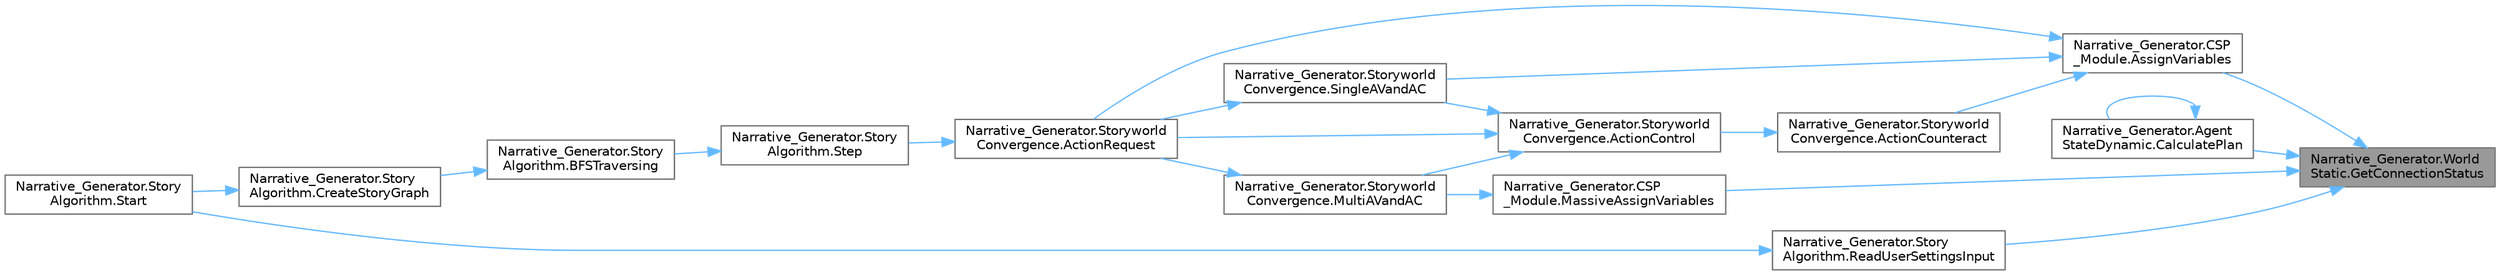 digraph "Narrative_Generator.WorldStatic.GetConnectionStatus"
{
 // LATEX_PDF_SIZE
  bgcolor="transparent";
  edge [fontname=Helvetica,fontsize=10,labelfontname=Helvetica,labelfontsize=10];
  node [fontname=Helvetica,fontsize=10,shape=box,height=0.2,width=0.4];
  rankdir="RL";
  Node1 [label="Narrative_Generator.World\lStatic.GetConnectionStatus",height=0.2,width=0.4,color="gray40", fillcolor="grey60", style="filled", fontcolor="black",tooltip="Returns information about whether the rule about the presence of paths (connections) between location..."];
  Node1 -> Node2 [dir="back",color="steelblue1",style="solid"];
  Node2 [label="Narrative_Generator.CSP\l_Module.AssignVariables",height=0.2,width=0.4,color="grey40", fillcolor="white", style="filled",URL="$class_narrative___generator_1_1_c_s_p___module.html#a004316ef422555e62376b259b9fc8e1d",tooltip="A method that assigns parameters to an action."];
  Node2 -> Node3 [dir="back",color="steelblue1",style="solid"];
  Node3 [label="Narrative_Generator.Storyworld\lConvergence.ActionCounteract",height=0.2,width=0.4,color="grey40", fillcolor="white", style="filled",URL="$class_narrative___generator_1_1_storyworld_convergence.html#add86637023cb151bb7e6ec3483cd500a",tooltip="A method that implements the system's response to an action that should not be applied."];
  Node3 -> Node4 [dir="back",color="steelblue1",style="solid"];
  Node4 [label="Narrative_Generator.Storyworld\lConvergence.ActionControl",height=0.2,width=0.4,color="grey40", fillcolor="white", style="filled",URL="$class_narrative___generator_1_1_storyworld_convergence.html#ab63aeb27180c660c584261acd9e7051d",tooltip="Checking the action for violation of the established constraints and the reachability of the goal sta..."];
  Node4 -> Node5 [dir="back",color="steelblue1",style="solid"];
  Node5 [label="Narrative_Generator.Storyworld\lConvergence.ActionRequest",height=0.2,width=0.4,color="grey40", fillcolor="white", style="filled",URL="$class_narrative___generator_1_1_storyworld_convergence.html#a371ff7aeb10e59e3c51971228ea94378",tooltip="The agent updates his beliefs, calculates a plan, chooses an action, assigns variables to it,..."];
  Node5 -> Node6 [dir="back",color="steelblue1",style="solid"];
  Node6 [label="Narrative_Generator.Story\lAlgorithm.Step",height=0.2,width=0.4,color="grey40", fillcolor="white", style="filled",URL="$class_narrative___generator_1_1_story_algorithm.html#a14fcd8daa5dd92cef5b985a754ffa59e",tooltip="Convergence in turn asks agents for actions, checks them, applies them, counteracts them,..."];
  Node6 -> Node7 [dir="back",color="steelblue1",style="solid"];
  Node7 [label="Narrative_Generator.Story\lAlgorithm.BFSTraversing",height=0.2,width=0.4,color="grey40", fillcolor="white", style="filled",URL="$class_narrative___generator_1_1_story_algorithm.html#a7791dc587915617de53183d85424e7aa",tooltip="A method in which we sequentially create a story graph, node by node, starting at the root,..."];
  Node7 -> Node8 [dir="back",color="steelblue1",style="solid"];
  Node8 [label="Narrative_Generator.Story\lAlgorithm.CreateStoryGraph",height=0.2,width=0.4,color="grey40", fillcolor="white", style="filled",URL="$class_narrative___generator_1_1_story_algorithm.html#a14b46d881caea879deaf6900c24930c1",tooltip="The method that controls the creation of the story graph."];
  Node8 -> Node9 [dir="back",color="steelblue1",style="solid"];
  Node9 [label="Narrative_Generator.Story\lAlgorithm.Start",height=0.2,width=0.4,color="grey40", fillcolor="white", style="filled",URL="$class_narrative___generator_1_1_story_algorithm.html#a84193cf4bd94e0c652a31dbb175214d1",tooltip="Method is an entry point that controls the operation of the algorithm (the sequence of launching othe..."];
  Node4 -> Node10 [dir="back",color="steelblue1",style="solid"];
  Node10 [label="Narrative_Generator.Storyworld\lConvergence.MultiAVandAC",height=0.2,width=0.4,color="grey40", fillcolor="white", style="filled",URL="$class_narrative___generator_1_1_storyworld_convergence.html#a27d193b37c3114cc18d690e4846de59c",tooltip="A method that assigns variables (parameters) and checks the constraints of several actions of the sam..."];
  Node10 -> Node5 [dir="back",color="steelblue1",style="solid"];
  Node4 -> Node11 [dir="back",color="steelblue1",style="solid"];
  Node11 [label="Narrative_Generator.Storyworld\lConvergence.SingleAVandAC",height=0.2,width=0.4,color="grey40", fillcolor="white", style="filled",URL="$class_narrative___generator_1_1_storyworld_convergence.html#a89bee4b7f2aaec44bd5aac2d8f020981",tooltip="A method that assigns variables (parameters) and checks the constraints of one specific action."];
  Node11 -> Node5 [dir="back",color="steelblue1",style="solid"];
  Node2 -> Node5 [dir="back",color="steelblue1",style="solid"];
  Node2 -> Node11 [dir="back",color="steelblue1",style="solid"];
  Node1 -> Node12 [dir="back",color="steelblue1",style="solid"];
  Node12 [label="Narrative_Generator.Agent\lStateDynamic.CalculatePlan",height=0.2,width=0.4,color="grey40", fillcolor="white", style="filled",URL="$class_narrative___generator_1_1_agent_state_dynamic.html#aef438ac549caf27382b2c01cf2a218c6",tooltip="Calculate an action plan for the agent based on PDDL files with descriptions of the domain and proble..."];
  Node12 -> Node12 [dir="back",color="steelblue1",style="solid"];
  Node1 -> Node13 [dir="back",color="steelblue1",style="solid"];
  Node13 [label="Narrative_Generator.CSP\l_Module.MassiveAssignVariables",height=0.2,width=0.4,color="grey40", fillcolor="white", style="filled",URL="$class_narrative___generator_1_1_c_s_p___module.html#a47d0c1925eae60a0d79aaf0692db44d1",tooltip="Method for assigning parameters to several actions of the same type."];
  Node13 -> Node10 [dir="back",color="steelblue1",style="solid"];
  Node1 -> Node14 [dir="back",color="steelblue1",style="solid"];
  Node14 [label="Narrative_Generator.Story\lAlgorithm.ReadUserSettingsInput",height=0.2,width=0.4,color="grey40", fillcolor="white", style="filled",URL="$class_narrative___generator_1_1_story_algorithm.html#aaa3a1cf9539b50679b3bd20596338c07",tooltip="A method that reads user-selected settings and transfers them to individual system modules."];
  Node14 -> Node9 [dir="back",color="steelblue1",style="solid"];
}
